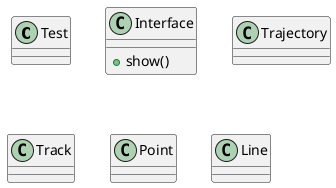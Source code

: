 @startuml "VenomSimulator"
class Test
{


}

class Interface 
{
    +show()

}

class  Trajectory
{

}

class Track
{

}

class Point
{

}

class Line
{
    
}
@enduml